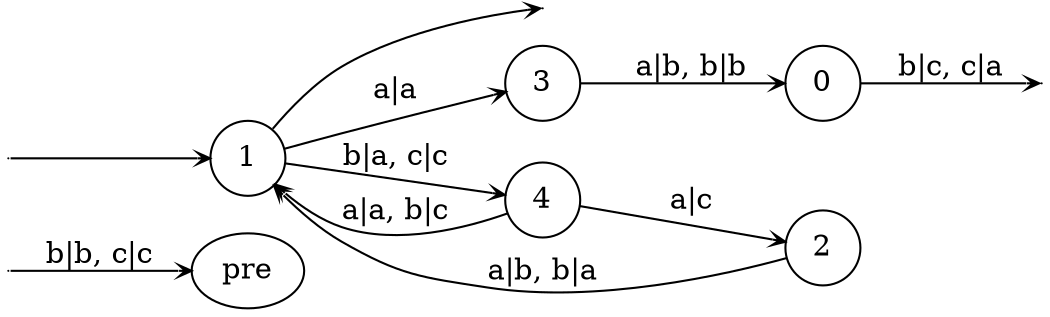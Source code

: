 digraph
{
  vcsn_context = "lat<letterset<char_letters(abc)>, letterset<char_letters(abc)>>, b"
  rankdir = LR
  edge [arrowhead = vee, arrowsize = .6]
  {
    node [shape = point, width = 0]
    Ipre
    Ipre
    I1
    F0
    F0
    F1
  }
  {
    node [shape = circle, style = rounded, width = 0.5]
    0
    1
    2
    3
    4
  }
  Ipre -> pre [label = "b|b, c|c"]
  I1 -> 1
  0 -> F0 [label = "b|c, c|a"]
  1 -> F1
  1 -> 3 [label = "a|a"]
  1 -> 4 [label = "b|a, c|c"]
  2 -> 1 [label = "a|b, b|a"]
  3 -> 0 [label = "a|b, b|b"]
  4 -> 1 [label = "a|a, b|c"]
  4 -> 2 [label = "a|c"]
}
